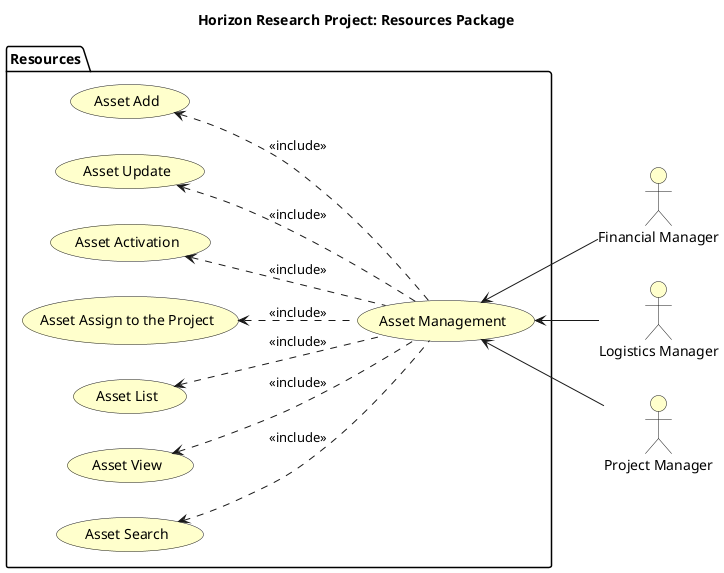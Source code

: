 @startuml
left to right direction

skinparam useCaseBackgroundColor #Business
skinparam actorBackgroundColor #Business

title Horizon Research Project: Resources Package

:Financial Manager: as Fmanager
:Logistics Manager: as LogesticsManager
:Project Manager: as PMO

package "Resources"{
    usecase "Asset Management" as assetManagement
    usecase "Asset Add" as assetRegistration
    usecase "Asset Update" as assetUpdate
    usecase "Asset Activation" as assetActivation
    usecase "Asset Assign to the Project" as assetAssignToProject
    usecase "Asset List" as assetList
    usecase "Asset View" as assetView
    usecase "Asset Search" as assetSearch
}

assetManagement <-- LogesticsManager
assetManagement <-- Fmanager
assetManagement <-- PMO

assetRegistration <.. assetManagement : <<include>>
assetUpdate  <.. assetManagement : <<include>>
assetActivation  <.. assetManagement : <<include>>
assetAssignToProject  <.. assetManagement : <<include>>
assetList  <.. assetManagement : <<include>>
assetView  <.. assetManagement : <<include>>
assetSearch  <.. assetManagement : <<include>>

@enduml
